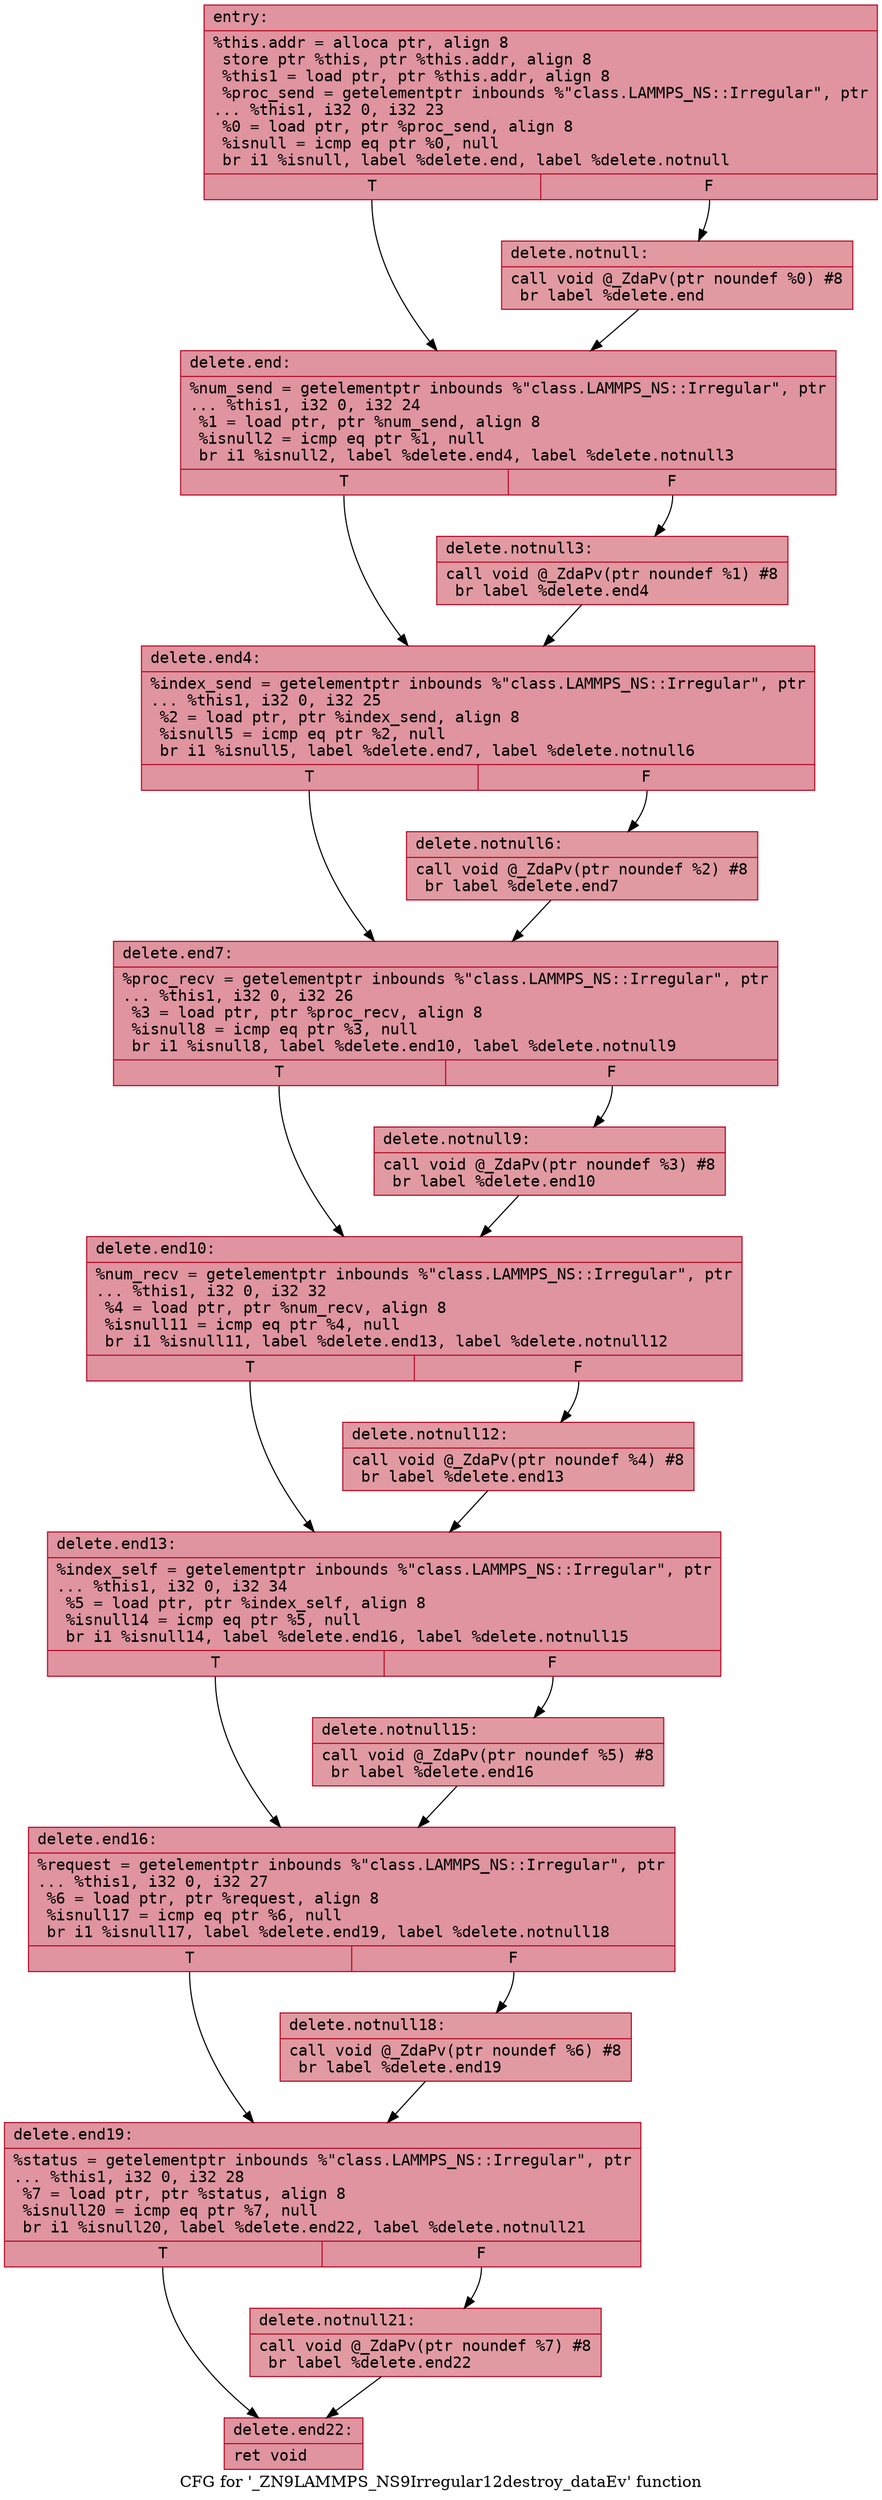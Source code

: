 digraph "CFG for '_ZN9LAMMPS_NS9Irregular12destroy_dataEv' function" {
	label="CFG for '_ZN9LAMMPS_NS9Irregular12destroy_dataEv' function";

	Node0x561dd3f0a440 [shape=record,color="#b70d28ff", style=filled, fillcolor="#b70d2870" fontname="Courier",label="{entry:\l|  %this.addr = alloca ptr, align 8\l  store ptr %this, ptr %this.addr, align 8\l  %this1 = load ptr, ptr %this.addr, align 8\l  %proc_send = getelementptr inbounds %\"class.LAMMPS_NS::Irregular\", ptr\l... %this1, i32 0, i32 23\l  %0 = load ptr, ptr %proc_send, align 8\l  %isnull = icmp eq ptr %0, null\l  br i1 %isnull, label %delete.end, label %delete.notnull\l|{<s0>T|<s1>F}}"];
	Node0x561dd3f0a440:s0 -> Node0x561dd3f0a850[tooltip="entry -> delete.end\nProbability 37.50%" ];
	Node0x561dd3f0a440:s1 -> Node0x561dd3f0a8d0[tooltip="entry -> delete.notnull\nProbability 62.50%" ];
	Node0x561dd3f0a8d0 [shape=record,color="#b70d28ff", style=filled, fillcolor="#bb1b2c70" fontname="Courier",label="{delete.notnull:\l|  call void @_ZdaPv(ptr noundef %0) #8\l  br label %delete.end\l}"];
	Node0x561dd3f0a8d0 -> Node0x561dd3f0a850[tooltip="delete.notnull -> delete.end\nProbability 100.00%" ];
	Node0x561dd3f0a850 [shape=record,color="#b70d28ff", style=filled, fillcolor="#b70d2870" fontname="Courier",label="{delete.end:\l|  %num_send = getelementptr inbounds %\"class.LAMMPS_NS::Irregular\", ptr\l... %this1, i32 0, i32 24\l  %1 = load ptr, ptr %num_send, align 8\l  %isnull2 = icmp eq ptr %1, null\l  br i1 %isnull2, label %delete.end4, label %delete.notnull3\l|{<s0>T|<s1>F}}"];
	Node0x561dd3f0a850:s0 -> Node0x561dd3f0ada0[tooltip="delete.end -> delete.end4\nProbability 37.50%" ];
	Node0x561dd3f0a850:s1 -> Node0x561dd3f0ae20[tooltip="delete.end -> delete.notnull3\nProbability 62.50%" ];
	Node0x561dd3f0ae20 [shape=record,color="#b70d28ff", style=filled, fillcolor="#bb1b2c70" fontname="Courier",label="{delete.notnull3:\l|  call void @_ZdaPv(ptr noundef %1) #8\l  br label %delete.end4\l}"];
	Node0x561dd3f0ae20 -> Node0x561dd3f0ada0[tooltip="delete.notnull3 -> delete.end4\nProbability 100.00%" ];
	Node0x561dd3f0ada0 [shape=record,color="#b70d28ff", style=filled, fillcolor="#b70d2870" fontname="Courier",label="{delete.end4:\l|  %index_send = getelementptr inbounds %\"class.LAMMPS_NS::Irregular\", ptr\l... %this1, i32 0, i32 25\l  %2 = load ptr, ptr %index_send, align 8\l  %isnull5 = icmp eq ptr %2, null\l  br i1 %isnull5, label %delete.end7, label %delete.notnull6\l|{<s0>T|<s1>F}}"];
	Node0x561dd3f0ada0:s0 -> Node0x561dd3f0b490[tooltip="delete.end4 -> delete.end7\nProbability 37.50%" ];
	Node0x561dd3f0ada0:s1 -> Node0x561dd3f0b510[tooltip="delete.end4 -> delete.notnull6\nProbability 62.50%" ];
	Node0x561dd3f0b510 [shape=record,color="#b70d28ff", style=filled, fillcolor="#bb1b2c70" fontname="Courier",label="{delete.notnull6:\l|  call void @_ZdaPv(ptr noundef %2) #8\l  br label %delete.end7\l}"];
	Node0x561dd3f0b510 -> Node0x561dd3f0b490[tooltip="delete.notnull6 -> delete.end7\nProbability 100.00%" ];
	Node0x561dd3f0b490 [shape=record,color="#b70d28ff", style=filled, fillcolor="#b70d2870" fontname="Courier",label="{delete.end7:\l|  %proc_recv = getelementptr inbounds %\"class.LAMMPS_NS::Irregular\", ptr\l... %this1, i32 0, i32 26\l  %3 = load ptr, ptr %proc_recv, align 8\l  %isnull8 = icmp eq ptr %3, null\l  br i1 %isnull8, label %delete.end10, label %delete.notnull9\l|{<s0>T|<s1>F}}"];
	Node0x561dd3f0b490:s0 -> Node0x561dd3f0b9e0[tooltip="delete.end7 -> delete.end10\nProbability 37.50%" ];
	Node0x561dd3f0b490:s1 -> Node0x561dd3f0ba60[tooltip="delete.end7 -> delete.notnull9\nProbability 62.50%" ];
	Node0x561dd3f0ba60 [shape=record,color="#b70d28ff", style=filled, fillcolor="#bb1b2c70" fontname="Courier",label="{delete.notnull9:\l|  call void @_ZdaPv(ptr noundef %3) #8\l  br label %delete.end10\l}"];
	Node0x561dd3f0ba60 -> Node0x561dd3f0b9e0[tooltip="delete.notnull9 -> delete.end10\nProbability 100.00%" ];
	Node0x561dd3f0b9e0 [shape=record,color="#b70d28ff", style=filled, fillcolor="#b70d2870" fontname="Courier",label="{delete.end10:\l|  %num_recv = getelementptr inbounds %\"class.LAMMPS_NS::Irregular\", ptr\l... %this1, i32 0, i32 32\l  %4 = load ptr, ptr %num_recv, align 8\l  %isnull11 = icmp eq ptr %4, null\l  br i1 %isnull11, label %delete.end13, label %delete.notnull12\l|{<s0>T|<s1>F}}"];
	Node0x561dd3f0b9e0:s0 -> Node0x561dd3f0bf60[tooltip="delete.end10 -> delete.end13\nProbability 37.50%" ];
	Node0x561dd3f0b9e0:s1 -> Node0x561dd3f0c010[tooltip="delete.end10 -> delete.notnull12\nProbability 62.50%" ];
	Node0x561dd3f0c010 [shape=record,color="#b70d28ff", style=filled, fillcolor="#bb1b2c70" fontname="Courier",label="{delete.notnull12:\l|  call void @_ZdaPv(ptr noundef %4) #8\l  br label %delete.end13\l}"];
	Node0x561dd3f0c010 -> Node0x561dd3f0bf60[tooltip="delete.notnull12 -> delete.end13\nProbability 100.00%" ];
	Node0x561dd3f0bf60 [shape=record,color="#b70d28ff", style=filled, fillcolor="#b70d2870" fontname="Courier",label="{delete.end13:\l|  %index_self = getelementptr inbounds %\"class.LAMMPS_NS::Irregular\", ptr\l... %this1, i32 0, i32 34\l  %5 = load ptr, ptr %index_self, align 8\l  %isnull14 = icmp eq ptr %5, null\l  br i1 %isnull14, label %delete.end16, label %delete.notnull15\l|{<s0>T|<s1>F}}"];
	Node0x561dd3f0bf60:s0 -> Node0x561dd3f0b2f0[tooltip="delete.end13 -> delete.end16\nProbability 37.50%" ];
	Node0x561dd3f0bf60:s1 -> Node0x561dd3f0c700[tooltip="delete.end13 -> delete.notnull15\nProbability 62.50%" ];
	Node0x561dd3f0c700 [shape=record,color="#b70d28ff", style=filled, fillcolor="#bb1b2c70" fontname="Courier",label="{delete.notnull15:\l|  call void @_ZdaPv(ptr noundef %5) #8\l  br label %delete.end16\l}"];
	Node0x561dd3f0c700 -> Node0x561dd3f0b2f0[tooltip="delete.notnull15 -> delete.end16\nProbability 100.00%" ];
	Node0x561dd3f0b2f0 [shape=record,color="#b70d28ff", style=filled, fillcolor="#b70d2870" fontname="Courier",label="{delete.end16:\l|  %request = getelementptr inbounds %\"class.LAMMPS_NS::Irregular\", ptr\l... %this1, i32 0, i32 27\l  %6 = load ptr, ptr %request, align 8\l  %isnull17 = icmp eq ptr %6, null\l  br i1 %isnull17, label %delete.end19, label %delete.notnull18\l|{<s0>T|<s1>F}}"];
	Node0x561dd3f0b2f0:s0 -> Node0x561dd3f0cbb0[tooltip="delete.end16 -> delete.end19\nProbability 37.50%" ];
	Node0x561dd3f0b2f0:s1 -> Node0x561dd3f0cc30[tooltip="delete.end16 -> delete.notnull18\nProbability 62.50%" ];
	Node0x561dd3f0cc30 [shape=record,color="#b70d28ff", style=filled, fillcolor="#bb1b2c70" fontname="Courier",label="{delete.notnull18:\l|  call void @_ZdaPv(ptr noundef %6) #8\l  br label %delete.end19\l}"];
	Node0x561dd3f0cc30 -> Node0x561dd3f0cbb0[tooltip="delete.notnull18 -> delete.end19\nProbability 100.00%" ];
	Node0x561dd3f0cbb0 [shape=record,color="#b70d28ff", style=filled, fillcolor="#b70d2870" fontname="Courier",label="{delete.end19:\l|  %status = getelementptr inbounds %\"class.LAMMPS_NS::Irregular\", ptr\l... %this1, i32 0, i32 28\l  %7 = load ptr, ptr %status, align 8\l  %isnull20 = icmp eq ptr %7, null\l  br i1 %isnull20, label %delete.end22, label %delete.notnull21\l|{<s0>T|<s1>F}}"];
	Node0x561dd3f0cbb0:s0 -> Node0x561dd3f0d100[tooltip="delete.end19 -> delete.end22\nProbability 37.50%" ];
	Node0x561dd3f0cbb0:s1 -> Node0x561dd3f0d180[tooltip="delete.end19 -> delete.notnull21\nProbability 62.50%" ];
	Node0x561dd3f0d180 [shape=record,color="#b70d28ff", style=filled, fillcolor="#bb1b2c70" fontname="Courier",label="{delete.notnull21:\l|  call void @_ZdaPv(ptr noundef %7) #8\l  br label %delete.end22\l}"];
	Node0x561dd3f0d180 -> Node0x561dd3f0d100[tooltip="delete.notnull21 -> delete.end22\nProbability 100.00%" ];
	Node0x561dd3f0d100 [shape=record,color="#b70d28ff", style=filled, fillcolor="#b70d2870" fontname="Courier",label="{delete.end22:\l|  ret void\l}"];
}

